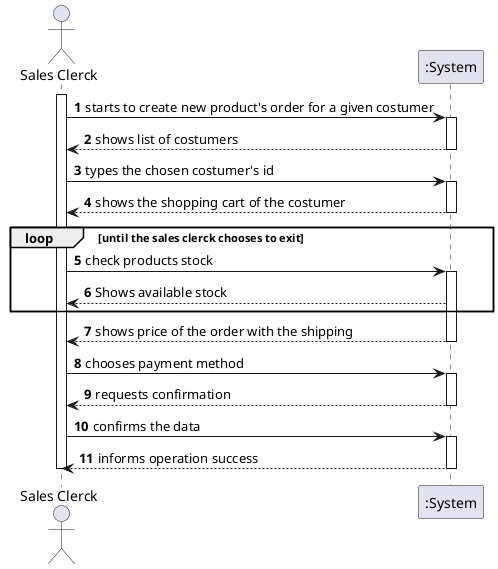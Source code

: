 @startuml
autonumber
actor "Sales Clerck" as SC


activate SC
SC -> ":System" : starts to create new product's order for a given costumer
activate ":System"

":System" --> SC : shows list of costumers
deactivate ":System"

SC -> ":System" : types the chosen costumer's id
activate ":System"

":System" --> SC : shows the shopping cart of the costumer
deactivate ":System"
loop until the sales clerck chooses to exit
SC -> ":System" : check products stock
activate ":System"
":System" --> SC : Shows available stock

end loop

":System" --> SC : shows price of the order with the shipping
deactivate ":System"


SC -> ":System" : chooses payment method
activate ":System"

":System" --> SC : requests confirmation
deactivate ":System"
SC -> ":System" : confirms the data

activate ":System"
":System" --> SC : informs operation success
deactivate ":System"
deactivate SC

@enduml